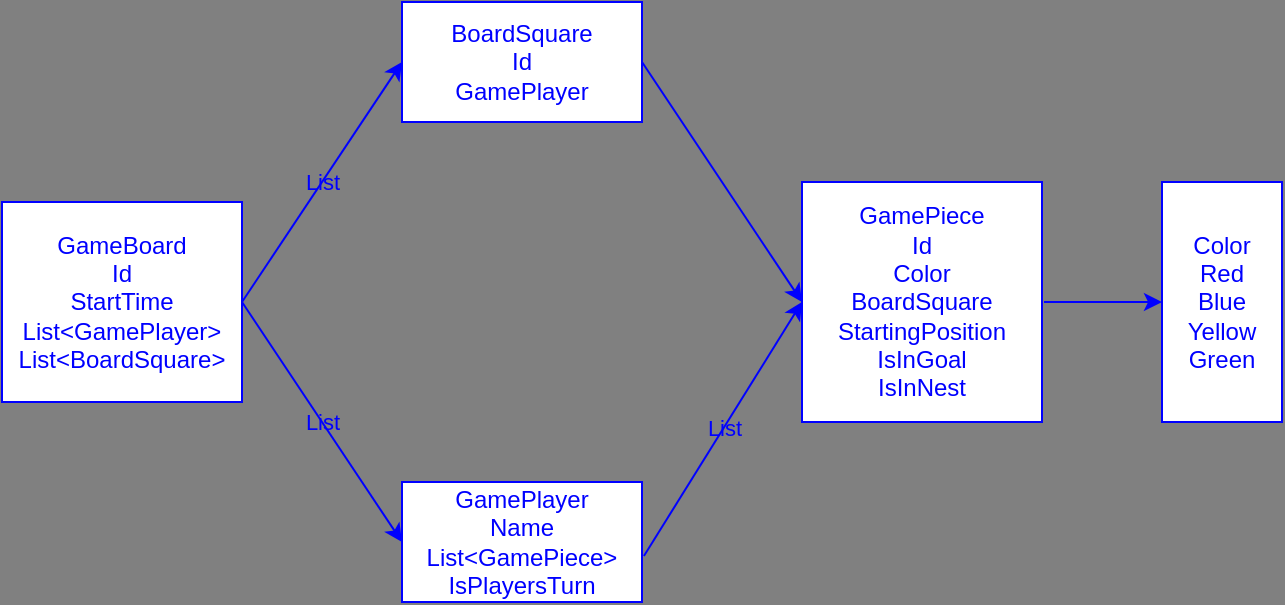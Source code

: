 <mxfile>
    <diagram id="y54yhsxcWG5z91mphgDT" name="Page-1">
        <mxGraphModel dx="1133" dy="800" grid="1" gridSize="10" guides="1" tooltips="1" connect="1" arrows="1" fold="1" page="1" pageScale="1" pageWidth="1169" pageHeight="827" background="#808080" math="0" shadow="0">
            <root>
                <mxCell id="0"/>
                <mxCell id="1" parent="0"/>
                <mxCell id="2" value="GameBoard&lt;br&gt;Id&lt;br&gt;StartTime&lt;br&gt;List&amp;lt;GamePlayer&amp;gt;&lt;br&gt;List&amp;lt;BoardSquare&amp;gt;" style="rounded=0;whiteSpace=wrap;html=1;direction=south;strokeColor=#0000FF;fontColor=#0000FF;labelBackgroundColor=none;fillColor=#FFFFFF;" parent="1" vertex="1">
                    <mxGeometry x="40" y="320" width="120" height="100" as="geometry"/>
                </mxCell>
                <mxCell id="3" value="BoardSquare&lt;br&gt;Id&lt;br&gt;GamePlayer" style="rounded=0;whiteSpace=wrap;html=1;strokeColor=#0000FF;fontColor=#0000FF;labelBackgroundColor=none;fillColor=#FFFFFF;" parent="1" vertex="1">
                    <mxGeometry x="240" y="220" width="120" height="60" as="geometry"/>
                </mxCell>
                <mxCell id="4" value="GamePlayer&lt;br&gt;Name&lt;br&gt;List&amp;lt;GamePiece&amp;gt;&lt;br&gt;IsPlayersTurn" style="rounded=0;whiteSpace=wrap;html=1;strokeColor=#0000FF;fontColor=#0000FF;labelBackgroundColor=none;fillColor=#FFFFFF;" parent="1" vertex="1">
                    <mxGeometry x="240" y="460" width="120" height="60" as="geometry"/>
                </mxCell>
                <mxCell id="5" value="GamePiece&lt;br&gt;Id&lt;br&gt;Color&lt;br&gt;BoardSquare&lt;br&gt;StartingPosition&lt;br&gt;IsInGoal&lt;br&gt;IsInNest" style="rounded=0;whiteSpace=wrap;html=1;strokeColor=#0000FF;fontColor=#0000FF;labelBackgroundColor=none;fillColor=#FFFFFF;" parent="1" vertex="1">
                    <mxGeometry x="440" y="310" width="120" height="120" as="geometry"/>
                </mxCell>
                <mxCell id="6" value="Color&lt;br&gt;Red&lt;br&gt;Blue&lt;br&gt;Yellow&lt;br&gt;Green" style="rounded=0;whiteSpace=wrap;html=1;direction=south;strokeColor=#0000FF;fontColor=#0000FF;labelBackgroundColor=none;fillColor=#FFFFFF;" parent="1" vertex="1">
                    <mxGeometry x="620" y="310" width="60" height="120" as="geometry"/>
                </mxCell>
                <mxCell id="7" value="List" style="endArrow=classic;html=1;entryX=0;entryY=0.5;entryDx=0;entryDy=0;exitX=0.5;exitY=0;exitDx=0;exitDy=0;strokeColor=#0000FF;fontColor=#0000FF;labelBackgroundColor=none;" parent="1" source="2" target="3" edge="1">
                    <mxGeometry width="50" height="50" relative="1" as="geometry">
                        <mxPoint x="200" y="359" as="sourcePoint"/>
                        <mxPoint x="230" y="300" as="targetPoint"/>
                    </mxGeometry>
                </mxCell>
                <mxCell id="8" value="List" style="endArrow=classic;html=1;entryX=0;entryY=0.5;entryDx=0;entryDy=0;exitX=0.5;exitY=0;exitDx=0;exitDy=0;strokeColor=#0000FF;fontColor=#0000FF;labelBackgroundColor=none;" parent="1" source="2" target="4" edge="1">
                    <mxGeometry width="50" height="50" relative="1" as="geometry">
                        <mxPoint x="200" y="378" as="sourcePoint"/>
                        <mxPoint x="250" y="260" as="targetPoint"/>
                    </mxGeometry>
                </mxCell>
                <mxCell id="9" value="List" style="endArrow=classic;html=1;exitX=1.008;exitY=0.617;exitDx=0;exitDy=0;exitPerimeter=0;entryX=0;entryY=0.5;entryDx=0;entryDy=0;strokeColor=#0000FF;fontColor=#0000FF;labelBackgroundColor=none;" parent="1" source="4" target="5" edge="1">
                    <mxGeometry width="50" height="50" relative="1" as="geometry">
                        <mxPoint x="420" y="544.5" as="sourcePoint"/>
                        <mxPoint x="499.04" y="435.5" as="targetPoint"/>
                    </mxGeometry>
                </mxCell>
                <mxCell id="11" value="" style="endArrow=classic;html=1;exitX=1;exitY=0.5;exitDx=0;exitDy=0;entryX=0;entryY=0.5;entryDx=0;entryDy=0;strokeColor=#0000FF;" parent="1" source="3" target="5" edge="1">
                    <mxGeometry width="50" height="50" relative="1" as="geometry">
                        <mxPoint x="400" y="300" as="sourcePoint"/>
                        <mxPoint x="350" y="370" as="targetPoint"/>
                    </mxGeometry>
                </mxCell>
                <mxCell id="12" value="" style="endArrow=classic;html=1;entryX=0.5;entryY=1;entryDx=0;entryDy=0;strokeColor=#0000FF;" parent="1" target="6" edge="1">
                    <mxGeometry width="50" height="50" relative="1" as="geometry">
                        <mxPoint x="561" y="370" as="sourcePoint"/>
                        <mxPoint x="610" y="250" as="targetPoint"/>
                    </mxGeometry>
                </mxCell>
            </root>
        </mxGraphModel>
    </diagram>
</mxfile>